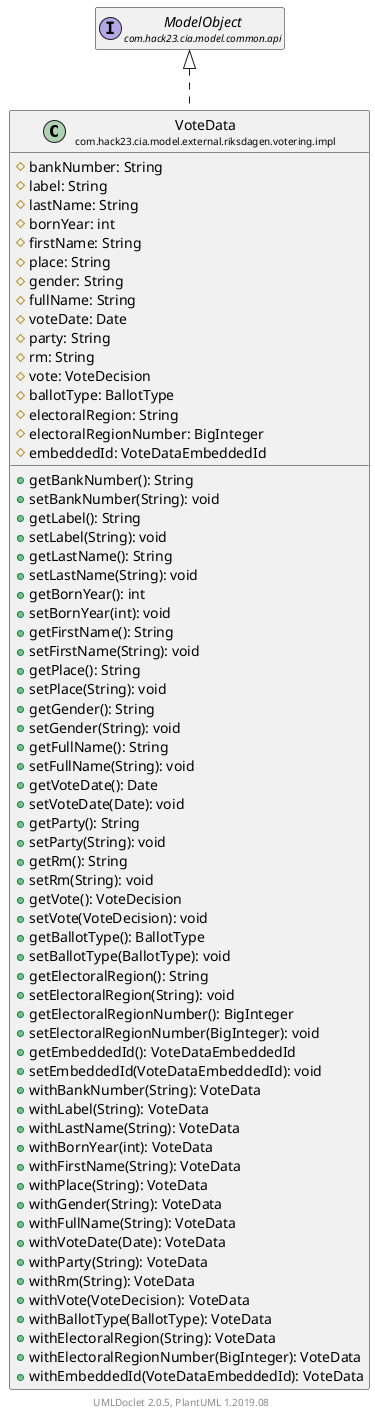 @startuml
    set namespaceSeparator none
    hide empty fields
    hide empty methods

    class "<size:14>VoteData\n<size:10>com.hack23.cia.model.external.riksdagen.votering.impl" as com.hack23.cia.model.external.riksdagen.votering.impl.VoteData [[VoteData.html]] {
        #bankNumber: String
        #label: String
        #lastName: String
        #bornYear: int
        #firstName: String
        #place: String
        #gender: String
        #fullName: String
        #voteDate: Date
        #party: String
        #rm: String
        #vote: VoteDecision
        #ballotType: BallotType
        #electoralRegion: String
        #electoralRegionNumber: BigInteger
        #embeddedId: VoteDataEmbeddedId
        +getBankNumber(): String
        +setBankNumber(String): void
        +getLabel(): String
        +setLabel(String): void
        +getLastName(): String
        +setLastName(String): void
        +getBornYear(): int
        +setBornYear(int): void
        +getFirstName(): String
        +setFirstName(String): void
        +getPlace(): String
        +setPlace(String): void
        +getGender(): String
        +setGender(String): void
        +getFullName(): String
        +setFullName(String): void
        +getVoteDate(): Date
        +setVoteDate(Date): void
        +getParty(): String
        +setParty(String): void
        +getRm(): String
        +setRm(String): void
        +getVote(): VoteDecision
        +setVote(VoteDecision): void
        +getBallotType(): BallotType
        +setBallotType(BallotType): void
        +getElectoralRegion(): String
        +setElectoralRegion(String): void
        +getElectoralRegionNumber(): BigInteger
        +setElectoralRegionNumber(BigInteger): void
        +getEmbeddedId(): VoteDataEmbeddedId
        +setEmbeddedId(VoteDataEmbeddedId): void
        +withBankNumber(String): VoteData
        +withLabel(String): VoteData
        +withLastName(String): VoteData
        +withBornYear(int): VoteData
        +withFirstName(String): VoteData
        +withPlace(String): VoteData
        +withGender(String): VoteData
        +withFullName(String): VoteData
        +withVoteDate(Date): VoteData
        +withParty(String): VoteData
        +withRm(String): VoteData
        +withVote(VoteDecision): VoteData
        +withBallotType(BallotType): VoteData
        +withElectoralRegion(String): VoteData
        +withElectoralRegionNumber(BigInteger): VoteData
        +withEmbeddedId(VoteDataEmbeddedId): VoteData
    }

    interface "<size:14>ModelObject\n<size:10>com.hack23.cia.model.common.api" as com.hack23.cia.model.common.api.ModelObject

    com.hack23.cia.model.common.api.ModelObject <|.. com.hack23.cia.model.external.riksdagen.votering.impl.VoteData

    center footer UMLDoclet 2.0.5, PlantUML 1.2019.08
@enduml
